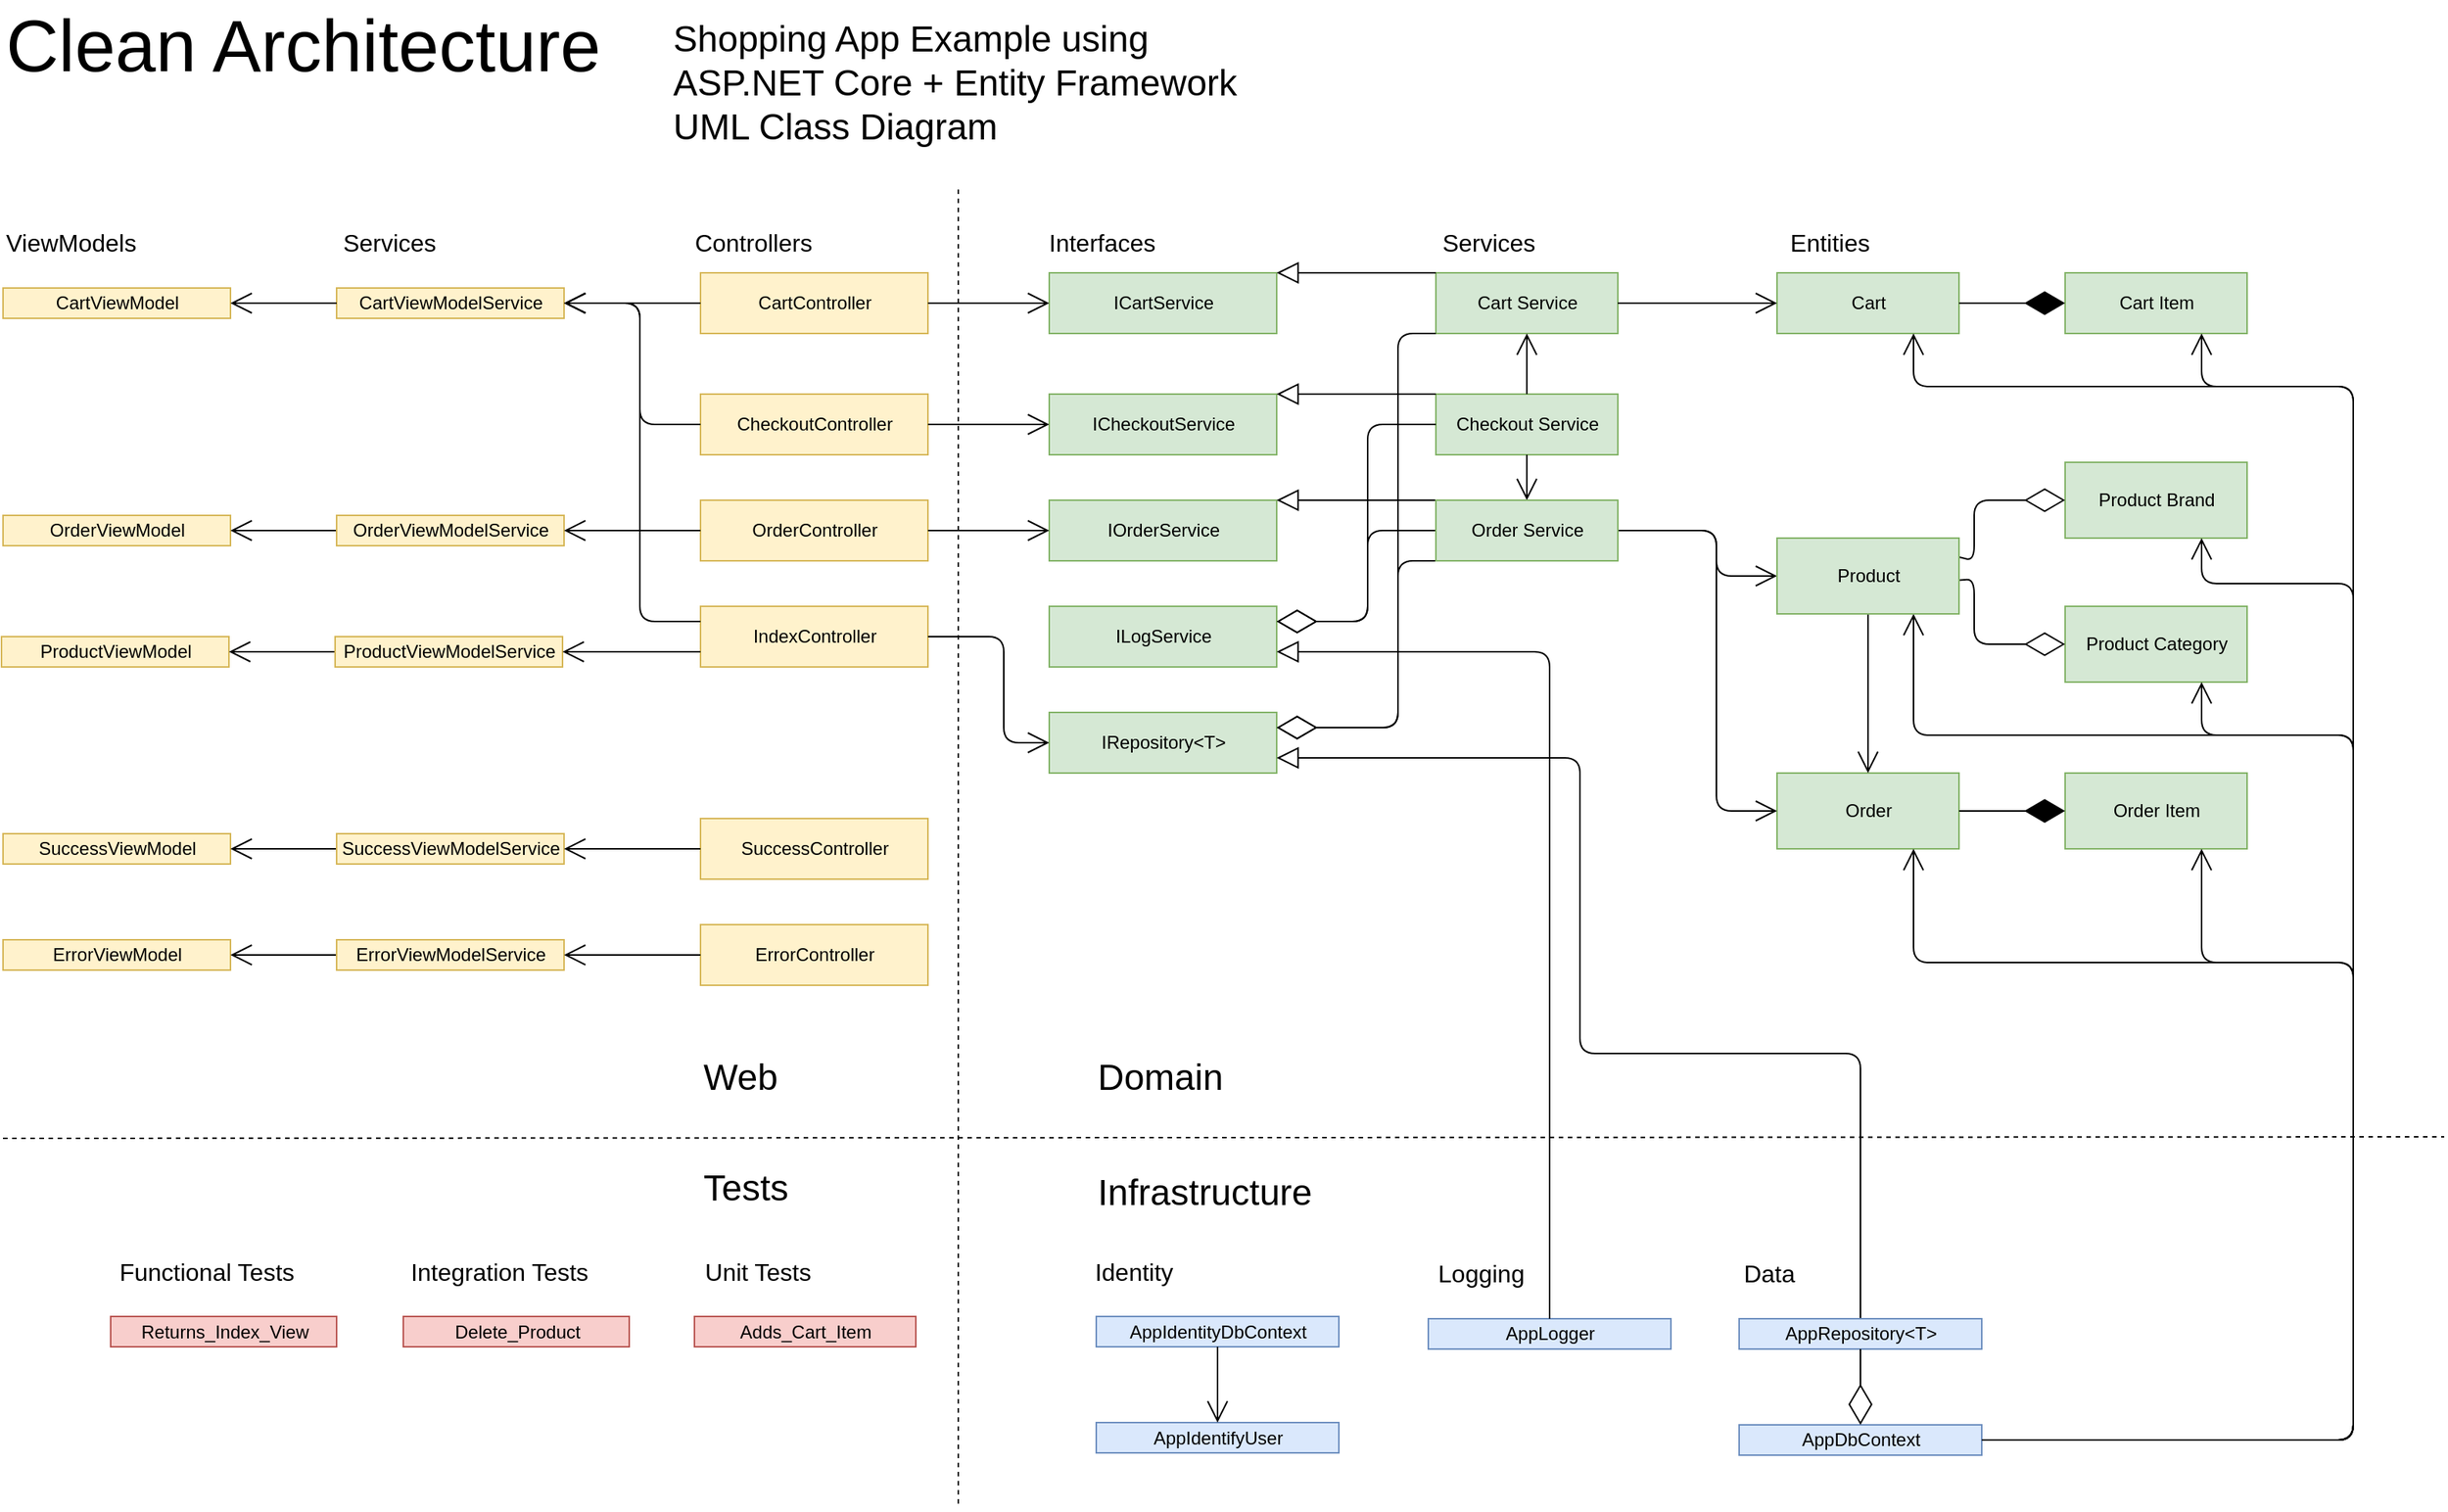 <mxfile version="15.1.3" type="device"><diagram id="V9oBSz8Pz1SWtYMVpggq" name="Page-1"><mxGraphModel dx="2210" dy="543" grid="0" gridSize="10" guides="1" tooltips="1" connect="1" arrows="1" fold="1" page="0" pageScale="1" pageWidth="850" pageHeight="1100" math="0" shadow="0"><root><mxCell id="0"/><mxCell id="1" parent="0"/><mxCell id="eiqBi_pV7lHJEvHBd8np-5" value="Cart" style="html=1;fillColor=#d5e8d4;strokeColor=#82b366;" parent="1" vertex="1"><mxGeometry x="1210" y="1365" width="120" height="40" as="geometry"/></mxCell><mxCell id="eiqBi_pV7lHJEvHBd8np-6" value="Cart Item" style="html=1;fillColor=#d5e8d4;strokeColor=#82b366;" parent="1" vertex="1"><mxGeometry x="1400" y="1365" width="120" height="40" as="geometry"/></mxCell><mxCell id="eiqBi_pV7lHJEvHBd8np-7" value="Order" style="html=1;fillColor=#d5e8d4;strokeColor=#82b366;" parent="1" vertex="1"><mxGeometry x="1210" y="1695" width="120" height="50" as="geometry"/></mxCell><mxCell id="eiqBi_pV7lHJEvHBd8np-8" value="Order Item" style="html=1;fillColor=#d5e8d4;strokeColor=#82b366;" parent="1" vertex="1"><mxGeometry x="1400" y="1695" width="120" height="50" as="geometry"/></mxCell><mxCell id="eiqBi_pV7lHJEvHBd8np-10" value="Product Brand" style="html=1;fillColor=#d5e8d4;strokeColor=#82b366;" parent="1" vertex="1"><mxGeometry x="1400" y="1490" width="120" height="50" as="geometry"/></mxCell><mxCell id="eiqBi_pV7lHJEvHBd8np-11" value="Product Category" style="html=1;fillColor=#d5e8d4;strokeColor=#82b366;" parent="1" vertex="1"><mxGeometry x="1400" y="1585" width="120" height="50" as="geometry"/></mxCell><mxCell id="eiqBi_pV7lHJEvHBd8np-12" value="" style="endArrow=diamondThin;endFill=1;endSize=24;html=1;exitX=1;exitY=0.5;exitDx=0;exitDy=0;entryX=0;entryY=0.5;entryDx=0;entryDy=0;" parent="1" source="eiqBi_pV7lHJEvHBd8np-5" target="eiqBi_pV7lHJEvHBd8np-6" edge="1"><mxGeometry width="160" relative="1" as="geometry"><mxPoint x="1130" y="1860" as="sourcePoint"/><mxPoint x="970" y="1860" as="targetPoint"/></mxGeometry></mxCell><mxCell id="eiqBi_pV7lHJEvHBd8np-14" value="" style="endArrow=diamondThin;endFill=1;endSize=24;html=1;exitX=1;exitY=0.5;exitDx=0;exitDy=0;entryX=0;entryY=0.5;entryDx=0;entryDy=0;" parent="1" source="eiqBi_pV7lHJEvHBd8np-7" target="eiqBi_pV7lHJEvHBd8np-8" edge="1"><mxGeometry width="160" relative="1" as="geometry"><mxPoint x="1229.58" y="1880" as="sourcePoint"/><mxPoint x="1229.58" y="1950" as="targetPoint"/></mxGeometry></mxCell><mxCell id="eiqBi_pV7lHJEvHBd8np-15" value="" style="endArrow=diamondThin;endFill=0;endSize=24;html=1;exitX=1;exitY=0.25;exitDx=0;exitDy=0;entryX=0;entryY=0.5;entryDx=0;entryDy=0;" parent="1" source="eiqBi_pV7lHJEvHBd8np-9" target="eiqBi_pV7lHJEvHBd8np-10" edge="1"><mxGeometry width="160" relative="1" as="geometry"><mxPoint x="900" y="1965" as="sourcePoint"/><mxPoint x="1060" y="1965" as="targetPoint"/><Array as="points"><mxPoint x="1340" y="1555"/><mxPoint x="1340" y="1515"/></Array></mxGeometry></mxCell><mxCell id="eiqBi_pV7lHJEvHBd8np-16" value="" style="endArrow=diamondThin;endFill=0;endSize=24;html=1;exitDx=0;exitDy=0;entryDx=0;entryDy=0;entryX=0;entryY=0.5;exitX=1.002;exitY=0.554;exitPerimeter=0;" parent="1" source="eiqBi_pV7lHJEvHBd8np-9" target="eiqBi_pV7lHJEvHBd8np-11" edge="1"><mxGeometry width="160" relative="1" as="geometry"><mxPoint x="1030" y="1835" as="sourcePoint"/><mxPoint x="950" y="1905" as="targetPoint"/><Array as="points"><mxPoint x="1340" y="1567"/><mxPoint x="1340" y="1610"/></Array></mxGeometry></mxCell><mxCell id="eiqBi_pV7lHJEvHBd8np-17" value="Cart Service" style="html=1;fillColor=#d5e8d4;strokeColor=#82b366;" parent="1" vertex="1"><mxGeometry x="985" y="1365" width="120" height="40" as="geometry"/></mxCell><mxCell id="eiqBi_pV7lHJEvHBd8np-19" value="Checkout Service" style="html=1;fillColor=#d5e8d4;strokeColor=#82b366;" parent="1" vertex="1"><mxGeometry x="985" y="1445" width="120" height="40" as="geometry"/></mxCell><mxCell id="eiqBi_pV7lHJEvHBd8np-20" value="IRepository&amp;lt;T&amp;gt;" style="html=1;fillColor=#d5e8d4;strokeColor=#82b366;" parent="1" vertex="1"><mxGeometry x="730" y="1655" width="150" height="40" as="geometry"/></mxCell><mxCell id="eiqBi_pV7lHJEvHBd8np-21" value="ICartService" style="html=1;fillColor=#d5e8d4;strokeColor=#82b366;" parent="1" vertex="1"><mxGeometry x="730" y="1365" width="150" height="40" as="geometry"/></mxCell><mxCell id="eiqBi_pV7lHJEvHBd8np-22" value="IOrderService" style="html=1;fillColor=#d5e8d4;strokeColor=#82b366;" parent="1" vertex="1"><mxGeometry x="730" y="1515" width="150" height="40" as="geometry"/></mxCell><mxCell id="eiqBi_pV7lHJEvHBd8np-23" value="ICheckoutService" style="html=1;fillColor=#d5e8d4;strokeColor=#82b366;" parent="1" vertex="1"><mxGeometry x="730" y="1445" width="150" height="40" as="geometry"/></mxCell><mxCell id="eiqBi_pV7lHJEvHBd8np-26" value="" style="endArrow=open;endFill=1;endSize=12;html=1;curved=1;entryX=0.5;entryY=1;entryDx=0;entryDy=0;" parent="1" target="eiqBi_pV7lHJEvHBd8np-17" edge="1"><mxGeometry width="160" relative="1" as="geometry"><mxPoint x="1045" y="1445" as="sourcePoint"/><mxPoint x="1155" y="1605" as="targetPoint"/></mxGeometry></mxCell><mxCell id="eiqBi_pV7lHJEvHBd8np-28" value="" style="endArrow=open;endFill=1;endSize=12;html=1;exitX=0.5;exitY=1;exitDx=0;exitDy=0;entryX=0.5;entryY=0;entryDx=0;entryDy=0;curved=1;" parent="1" source="eiqBi_pV7lHJEvHBd8np-19" target="eiqBi_pV7lHJEvHBd8np-18" edge="1"><mxGeometry width="160" relative="1" as="geometry"><mxPoint x="1435" y="1585" as="sourcePoint"/><mxPoint x="1165" y="1585" as="targetPoint"/></mxGeometry></mxCell><mxCell id="eiqBi_pV7lHJEvHBd8np-30" value="" style="endArrow=block;endFill=0;endSize=12;html=1;exitX=0;exitY=0;exitDx=0;exitDy=0;entryX=1;entryY=0;entryDx=0;entryDy=0;" parent="1" source="eiqBi_pV7lHJEvHBd8np-17" target="eiqBi_pV7lHJEvHBd8np-21" edge="1"><mxGeometry width="160" relative="1" as="geometry"><mxPoint x="1100" y="1560" as="sourcePoint"/><mxPoint x="1260" y="1560" as="targetPoint"/></mxGeometry></mxCell><mxCell id="eiqBi_pV7lHJEvHBd8np-31" value="" style="endArrow=block;endFill=0;endSize=12;html=1;exitX=0;exitY=0;exitDx=0;exitDy=0;entryX=1;entryY=0;entryDx=0;entryDy=0;" parent="1" source="eiqBi_pV7lHJEvHBd8np-18" target="eiqBi_pV7lHJEvHBd8np-22" edge="1"><mxGeometry width="160" relative="1" as="geometry"><mxPoint x="1399.29" y="1550" as="sourcePoint"/><mxPoint x="1399.29" y="1430" as="targetPoint"/></mxGeometry></mxCell><mxCell id="eiqBi_pV7lHJEvHBd8np-32" value="" style="endArrow=block;endFill=0;endSize=12;html=1;entryX=1;entryY=0;entryDx=0;entryDy=0;exitX=0;exitY=0;exitDx=0;exitDy=0;" parent="1" source="eiqBi_pV7lHJEvHBd8np-19" target="eiqBi_pV7lHJEvHBd8np-23" edge="1"><mxGeometry width="160" relative="1" as="geometry"><mxPoint x="1479.5" y="1550" as="sourcePoint"/><mxPoint x="1500" y="1450" as="targetPoint"/></mxGeometry></mxCell><mxCell id="eiqBi_pV7lHJEvHBd8np-38" value="" style="endArrow=diamondThin;endFill=0;endSize=24;html=1;exitX=0;exitY=1;exitDx=0;exitDy=0;entryX=1;entryY=0.25;entryDx=0;entryDy=0;" parent="1" source="eiqBi_pV7lHJEvHBd8np-17" target="eiqBi_pV7lHJEvHBd8np-20" edge="1"><mxGeometry width="160" relative="1" as="geometry"><mxPoint x="290" y="1450" as="sourcePoint"/><mxPoint x="280" y="1520" as="targetPoint"/><Array as="points"><mxPoint x="960" y="1405"/><mxPoint x="960" y="1665"/></Array></mxGeometry></mxCell><mxCell id="eiqBi_pV7lHJEvHBd8np-39" value="" style="endArrow=diamondThin;endFill=0;endSize=24;html=1;exitX=0;exitY=1;exitDx=0;exitDy=0;entryX=1;entryY=0.25;entryDx=0;entryDy=0;" parent="1" source="eiqBi_pV7lHJEvHBd8np-18" target="eiqBi_pV7lHJEvHBd8np-20" edge="1"><mxGeometry width="160" relative="1" as="geometry"><mxPoint x="250" y="1560" as="sourcePoint"/><mxPoint x="800" y="1415" as="targetPoint"/><Array as="points"><mxPoint x="960" y="1555"/><mxPoint x="960" y="1665"/></Array></mxGeometry></mxCell><mxCell id="eiqBi_pV7lHJEvHBd8np-40" value="" style="endArrow=open;endFill=1;endSize=12;html=1;exitX=1;exitY=0.5;exitDx=0;exitDy=0;entryX=0;entryY=0.5;entryDx=0;entryDy=0;" parent="1" source="eiqBi_pV7lHJEvHBd8np-17" target="eiqBi_pV7lHJEvHBd8np-5" edge="1"><mxGeometry width="160" relative="1" as="geometry"><mxPoint x="1375" y="1650" as="sourcePoint"/><mxPoint x="1075" y="1700" as="targetPoint"/></mxGeometry></mxCell><mxCell id="eiqBi_pV7lHJEvHBd8np-41" value="" style="endArrow=open;endFill=1;endSize=12;html=1;exitX=1;exitY=0.5;exitDx=0;exitDy=0;entryX=0;entryY=0.5;entryDx=0;entryDy=0;" parent="1" source="eiqBi_pV7lHJEvHBd8np-18" target="eiqBi_pV7lHJEvHBd8np-7" edge="1"><mxGeometry width="160" relative="1" as="geometry"><mxPoint x="1065" y="1580" as="sourcePoint"/><mxPoint x="1065" y="1710" as="targetPoint"/><Array as="points"><mxPoint x="1170" y="1535"/><mxPoint x="1170" y="1720"/></Array></mxGeometry></mxCell><mxCell id="eiqBi_pV7lHJEvHBd8np-42" value="" style="endArrow=open;endFill=1;endSize=12;html=1;entryX=0;entryY=0.5;entryDx=0;entryDy=0;exitX=1;exitY=0.5;exitDx=0;exitDy=0;" parent="1" source="eiqBi_pV7lHJEvHBd8np-18" target="eiqBi_pV7lHJEvHBd8np-9" edge="1"><mxGeometry width="160" relative="1" as="geometry"><mxPoint x="1473" y="1675" as="sourcePoint"/><mxPoint x="1505" y="1710" as="targetPoint"/><Array as="points"><mxPoint x="1170" y="1535"/><mxPoint x="1170" y="1565"/></Array></mxGeometry></mxCell><mxCell id="eiqBi_pV7lHJEvHBd8np-43" value="" style="endArrow=open;endFill=1;endSize=12;html=1;exitX=1;exitY=0.5;exitDx=0;exitDy=0;entryX=0.75;entryY=1;entryDx=0;entryDy=0;" parent="1" source="p9F3Q-QcMgfargUnhwGG-3" target="eiqBi_pV7lHJEvHBd8np-5" edge="1"><mxGeometry width="160" relative="1" as="geometry"><mxPoint x="920" y="1610" as="sourcePoint"/><mxPoint x="1300" y="1410" as="targetPoint"/><Array as="points"><mxPoint x="1590" y="2135"/><mxPoint x="1590" y="1440"/><mxPoint x="1300" y="1440"/></Array></mxGeometry></mxCell><mxCell id="eiqBi_pV7lHJEvHBd8np-47" value="" style="endArrow=open;endFill=1;endSize=12;html=1;exitX=0.5;exitY=1;exitDx=0;exitDy=0;entryX=0.5;entryY=0;entryDx=0;entryDy=0;startArrow=none;" parent="1" source="eiqBi_pV7lHJEvHBd8np-9" target="eiqBi_pV7lHJEvHBd8np-7" edge="1"><mxGeometry width="160" relative="1" as="geometry"><mxPoint x="1250" y="1305" as="sourcePoint"/><mxPoint x="850" y="1640" as="targetPoint"/></mxGeometry></mxCell><mxCell id="eiqBi_pV7lHJEvHBd8np-48" value="" style="endArrow=open;endFill=1;endSize=12;html=1;exitX=1;exitY=0.5;exitDx=0;exitDy=0;entryX=0.75;entryY=1;entryDx=0;entryDy=0;" parent="1" source="p9F3Q-QcMgfargUnhwGG-3" target="eiqBi_pV7lHJEvHBd8np-8" edge="1"><mxGeometry width="160" relative="1" as="geometry"><mxPoint x="1270" y="1385" as="sourcePoint"/><mxPoint x="1100" y="1720" as="targetPoint"/><Array as="points"><mxPoint x="1590" y="2135"/><mxPoint x="1590" y="1820"/><mxPoint x="1490" y="1820"/></Array></mxGeometry></mxCell><mxCell id="eiqBi_pV7lHJEvHBd8np-49" value="" style="endArrow=open;endFill=1;endSize=12;html=1;exitX=1;exitY=0.5;exitDx=0;exitDy=0;entryX=0.75;entryY=1;entryDx=0;entryDy=0;" parent="1" source="p9F3Q-QcMgfargUnhwGG-3" target="eiqBi_pV7lHJEvHBd8np-11" edge="1"><mxGeometry width="160" relative="1" as="geometry"><mxPoint x="1270" y="1385" as="sourcePoint"/><mxPoint x="1100" y="1810" as="targetPoint"/><Array as="points"><mxPoint x="1590" y="2135"/><mxPoint x="1590" y="1670"/><mxPoint x="1490" y="1670"/></Array></mxGeometry></mxCell><mxCell id="eiqBi_pV7lHJEvHBd8np-50" value="" style="endArrow=open;endFill=1;endSize=12;html=1;exitX=1;exitY=0.5;exitDx=0;exitDy=0;entryX=0.75;entryY=1;entryDx=0;entryDy=0;" parent="1" source="p9F3Q-QcMgfargUnhwGG-3" target="eiqBi_pV7lHJEvHBd8np-10" edge="1"><mxGeometry width="160" relative="1" as="geometry"><mxPoint x="1120" y="1375" as="sourcePoint"/><mxPoint x="790" y="1800" as="targetPoint"/><Array as="points"><mxPoint x="1590" y="2135"/><mxPoint x="1590" y="1570"/><mxPoint x="1490" y="1570"/></Array></mxGeometry></mxCell><mxCell id="eiqBi_pV7lHJEvHBd8np-51" value="" style="endArrow=open;endFill=1;endSize=12;html=1;exitX=1;exitY=0.5;exitDx=0;exitDy=0;entryX=0.75;entryY=1;entryDx=0;entryDy=0;" parent="1" source="p9F3Q-QcMgfargUnhwGG-3" target="eiqBi_pV7lHJEvHBd8np-6" edge="1"><mxGeometry width="160" relative="1" as="geometry"><mxPoint x="1270" y="1385" as="sourcePoint"/><mxPoint x="800" y="1810" as="targetPoint"/><Array as="points"><mxPoint x="1590" y="2135"/><mxPoint x="1590" y="1440"/><mxPoint x="1490" y="1440"/></Array></mxGeometry></mxCell><mxCell id="eiqBi_pV7lHJEvHBd8np-52" value="" style="endArrow=none;dashed=1;html=1;" parent="1" edge="1"><mxGeometry width="50" height="50" relative="1" as="geometry"><mxPoint x="40" y="1936" as="sourcePoint"/><mxPoint x="1650" y="1935" as="targetPoint"/></mxGeometry></mxCell><mxCell id="eiqBi_pV7lHJEvHBd8np-53" value="Domain" style="text;html=1;strokeColor=none;fillColor=none;align=left;verticalAlign=middle;whiteSpace=wrap;rounded=0;fontSize=24;rotation=0;" parent="1" vertex="1"><mxGeometry x="760" y="1881" width="180" height="30" as="geometry"/></mxCell><mxCell id="eiqBi_pV7lHJEvHBd8np-54" value="Interfaces" style="text;html=1;strokeColor=none;fillColor=none;align=center;verticalAlign=middle;whiteSpace=wrap;rounded=0;fontSize=16;rotation=0;" parent="1" vertex="1"><mxGeometry x="730" y="1335" width="70" height="20" as="geometry"/></mxCell><mxCell id="eiqBi_pV7lHJEvHBd8np-55" value="Services" style="text;html=1;strokeColor=none;fillColor=none;align=center;verticalAlign=middle;whiteSpace=wrap;rounded=0;fontSize=16;rotation=0;" parent="1" vertex="1"><mxGeometry x="985" y="1335" width="70" height="20" as="geometry"/></mxCell><mxCell id="eiqBi_pV7lHJEvHBd8np-56" value="Entities" style="text;html=1;strokeColor=none;fillColor=none;align=center;verticalAlign=middle;whiteSpace=wrap;rounded=0;fontSize=16;rotation=0;" parent="1" vertex="1"><mxGeometry x="1210" y="1335" width="70" height="20" as="geometry"/></mxCell><mxCell id="p9F3Q-QcMgfargUnhwGG-2" value="Infrastructure" style="text;html=1;strokeColor=none;fillColor=none;align=left;verticalAlign=middle;whiteSpace=wrap;rounded=0;fontSize=24;rotation=0;" parent="1" vertex="1"><mxGeometry x="760" y="1957" width="240" height="30" as="geometry"/></mxCell><mxCell id="p9F3Q-QcMgfargUnhwGG-3" value="AppDbContext" style="html=1;fillColor=#dae8fc;strokeColor=#6c8ebf;" parent="1" vertex="1"><mxGeometry x="1185" y="2125" width="160" height="20" as="geometry"/></mxCell><mxCell id="p9F3Q-QcMgfargUnhwGG-4" value="" style="endArrow=block;endFill=0;endSize=12;html=1;entryX=1;entryY=0.75;entryDx=0;entryDy=0;exitX=0.5;exitY=0;exitDx=0;exitDy=0;" parent="1" source="p9F3Q-QcMgfargUnhwGG-5" target="eiqBi_pV7lHJEvHBd8np-20" edge="1"><mxGeometry width="160" relative="1" as="geometry"><mxPoint x="1370" y="1200" as="sourcePoint"/><mxPoint x="1230" y="1170" as="targetPoint"/><Array as="points"><mxPoint x="1265" y="1880"/><mxPoint x="1080" y="1880"/><mxPoint x="1080" y="1685"/></Array></mxGeometry></mxCell><mxCell id="p9F3Q-QcMgfargUnhwGG-5" value="AppRepository&amp;lt;T&amp;gt;" style="html=1;fillColor=#dae8fc;strokeColor=#6c8ebf;" parent="1" vertex="1"><mxGeometry x="1185" y="2055" width="160" height="20" as="geometry"/></mxCell><mxCell id="p9F3Q-QcMgfargUnhwGG-6" value="" style="endArrow=diamondThin;endFill=0;endSize=24;html=1;entryX=0.5;entryY=0;entryDx=0;entryDy=0;exitX=0.5;exitY=1;exitDx=0;exitDy=0;" parent="1" source="p9F3Q-QcMgfargUnhwGG-5" target="p9F3Q-QcMgfargUnhwGG-3" edge="1"><mxGeometry width="160" relative="1" as="geometry"><mxPoint x="1290" y="2090" as="sourcePoint"/><mxPoint x="1265" y="2100" as="targetPoint"/></mxGeometry></mxCell><mxCell id="p9F3Q-QcMgfargUnhwGG-7" value="AppIdentityDbContext" style="html=1;fillColor=#dae8fc;strokeColor=#6c8ebf;" parent="1" vertex="1"><mxGeometry x="761" y="2053.5" width="160" height="20" as="geometry"/></mxCell><mxCell id="p9F3Q-QcMgfargUnhwGG-8" value="AppIdentifyUser" style="html=1;fillColor=#dae8fc;strokeColor=#6c8ebf;" parent="1" vertex="1"><mxGeometry x="761" y="2123.5" width="160" height="20" as="geometry"/></mxCell><mxCell id="p9F3Q-QcMgfargUnhwGG-9" value="" style="endArrow=open;endFill=1;endSize=12;html=1;exitX=0.5;exitY=1;exitDx=0;exitDy=0;entryX=0.5;entryY=0;entryDx=0;entryDy=0;" parent="1" source="p9F3Q-QcMgfargUnhwGG-7" target="p9F3Q-QcMgfargUnhwGG-8" edge="1"><mxGeometry width="160" relative="1" as="geometry"><mxPoint x="821" y="2083.5" as="sourcePoint"/><mxPoint x="981" y="2083.5" as="targetPoint"/></mxGeometry></mxCell><mxCell id="p9F3Q-QcMgfargUnhwGG-11" value="ILogService" style="html=1;fillColor=#d5e8d4;strokeColor=#82b366;" parent="1" vertex="1"><mxGeometry x="730" y="1585" width="150" height="40" as="geometry"/></mxCell><mxCell id="p9F3Q-QcMgfargUnhwGG-12" value="" style="endArrow=diamondThin;endFill=0;endSize=24;html=1;exitX=0;exitY=0.5;exitDx=0;exitDy=0;startArrow=none;" parent="1" source="eiqBi_pV7lHJEvHBd8np-18" edge="1"><mxGeometry width="160" relative="1" as="geometry"><mxPoint x="340" y="1575" as="sourcePoint"/><mxPoint x="880" y="1595" as="targetPoint"/><Array as="points"><mxPoint x="940" y="1535"/><mxPoint x="940" y="1595"/></Array></mxGeometry></mxCell><mxCell id="p9F3Q-QcMgfargUnhwGG-13" value="" style="endArrow=diamondThin;endFill=0;endSize=24;html=1;entryX=1;entryY=0.25;entryDx=0;entryDy=0;exitX=0;exitY=0.5;exitDx=0;exitDy=0;" parent="1" source="eiqBi_pV7lHJEvHBd8np-19" target="p9F3Q-QcMgfargUnhwGG-11" edge="1"><mxGeometry width="160" relative="1" as="geometry"><mxPoint x="1040" y="1465" as="sourcePoint"/><mxPoint x="90" y="1505" as="targetPoint"/><Array as="points"><mxPoint x="940" y="1465"/><mxPoint x="940" y="1595"/></Array></mxGeometry></mxCell><mxCell id="p9F3Q-QcMgfargUnhwGG-15" value="AppLogger" style="html=1;fillColor=#dae8fc;strokeColor=#6c8ebf;" parent="1" vertex="1"><mxGeometry x="980" y="2055" width="160" height="20" as="geometry"/></mxCell><mxCell id="p9F3Q-QcMgfargUnhwGG-16" value="" style="endArrow=block;endFill=0;endSize=12;html=1;entryX=1;entryY=0.75;entryDx=0;entryDy=0;exitX=0.5;exitY=0;exitDx=0;exitDy=0;" parent="1" source="p9F3Q-QcMgfargUnhwGG-15" target="p9F3Q-QcMgfargUnhwGG-11" edge="1"><mxGeometry width="160" relative="1" as="geometry"><mxPoint x="1060" y="2060" as="sourcePoint"/><mxPoint x="805" y="1550" as="targetPoint"/><Array as="points"><mxPoint x="1060" y="1615"/></Array></mxGeometry></mxCell><mxCell id="p9F3Q-QcMgfargUnhwGG-17" value="Identity" style="text;html=1;strokeColor=none;fillColor=none;align=center;verticalAlign=middle;whiteSpace=wrap;rounded=0;fontSize=16;rotation=0;" parent="1" vertex="1"><mxGeometry x="751" y="2013.5" width="70" height="20" as="geometry"/></mxCell><mxCell id="p9F3Q-QcMgfargUnhwGG-18" value="Data" style="text;html=1;strokeColor=none;fillColor=none;align=center;verticalAlign=middle;whiteSpace=wrap;rounded=0;fontSize=16;rotation=0;" parent="1" vertex="1"><mxGeometry x="1170" y="2015" width="70" height="20" as="geometry"/></mxCell><mxCell id="p9F3Q-QcMgfargUnhwGG-19" value="Logging" style="text;html=1;strokeColor=none;fillColor=none;align=center;verticalAlign=middle;whiteSpace=wrap;rounded=0;fontSize=16;rotation=0;" parent="1" vertex="1"><mxGeometry x="980" y="2015" width="70" height="20" as="geometry"/></mxCell><mxCell id="p9F3Q-QcMgfargUnhwGG-20" value="" style="endArrow=open;endFill=1;endSize=12;html=1;exitX=1;exitY=0.5;exitDx=0;exitDy=0;entryX=0.75;entryY=1;entryDx=0;entryDy=0;" parent="1" source="p9F3Q-QcMgfargUnhwGG-3" target="eiqBi_pV7lHJEvHBd8np-9" edge="1"><mxGeometry width="160" relative="1" as="geometry"><mxPoint x="750" y="1285" as="sourcePoint"/><mxPoint x="1310" y="1650" as="targetPoint"/><Array as="points"><mxPoint x="1590" y="2135"/><mxPoint x="1590" y="1670"/><mxPoint x="1300" y="1670"/></Array></mxGeometry></mxCell><mxCell id="eiqBi_pV7lHJEvHBd8np-9" value="Product" style="html=1;fillColor=#d5e8d4;strokeColor=#82b366;" parent="1" vertex="1"><mxGeometry x="1210" y="1540" width="120" height="50" as="geometry"/></mxCell><mxCell id="eiqBi_pV7lHJEvHBd8np-18" value="Order Service" style="html=1;fillColor=#d5e8d4;strokeColor=#82b366;" parent="1" vertex="1"><mxGeometry x="985" y="1515" width="120" height="40" as="geometry"/></mxCell><mxCell id="p9F3Q-QcMgfargUnhwGG-29" value="" style="endArrow=open;endFill=1;endSize=12;html=1;exitX=1;exitY=0.5;exitDx=0;exitDy=0;entryX=0.75;entryY=1;entryDx=0;entryDy=0;" parent="1" source="p9F3Q-QcMgfargUnhwGG-3" target="eiqBi_pV7lHJEvHBd8np-7" edge="1"><mxGeometry width="160" relative="1" as="geometry"><mxPoint x="1355" y="1225" as="sourcePoint"/><mxPoint x="1460" y="1785" as="targetPoint"/><Array as="points"><mxPoint x="1590" y="2135"/><mxPoint x="1590" y="1820"/><mxPoint x="1300" y="1820"/></Array></mxGeometry></mxCell><mxCell id="p9F3Q-QcMgfargUnhwGG-30" value="" style="endArrow=none;dashed=1;html=1;" parent="1" edge="1"><mxGeometry width="50" height="50" relative="1" as="geometry"><mxPoint x="670" y="1310" as="sourcePoint"/><mxPoint x="670" y="2180" as="targetPoint"/></mxGeometry></mxCell><mxCell id="p9F3Q-QcMgfargUnhwGG-31" value="&lt;font style=&quot;font-size: 48px&quot;&gt;Clean Architecture&lt;/font&gt;&lt;font style=&quot;font-size: 24px&quot;&gt;&lt;br&gt;&lt;/font&gt;" style="text;html=1;strokeColor=none;fillColor=none;align=left;verticalAlign=middle;whiteSpace=wrap;rounded=0;fontSize=36;rotation=0;" parent="1" vertex="1"><mxGeometry x="40" y="1185" width="410" height="60" as="geometry"/></mxCell><mxCell id="p9F3Q-QcMgfargUnhwGG-32" value="Web" style="text;html=1;strokeColor=none;fillColor=none;align=left;verticalAlign=middle;whiteSpace=wrap;rounded=0;fontSize=24;rotation=0;" parent="1" vertex="1"><mxGeometry x="500" y="1881" width="150" height="30" as="geometry"/></mxCell><mxCell id="p9F3Q-QcMgfargUnhwGG-33" value="Controllers" style="text;html=1;strokeColor=none;fillColor=none;align=center;verticalAlign=middle;whiteSpace=wrap;rounded=0;fontSize=16;rotation=0;" parent="1" vertex="1"><mxGeometry x="500" y="1335" width="70" height="20" as="geometry"/></mxCell><mxCell id="p9F3Q-QcMgfargUnhwGG-37" value="Services" style="text;html=1;strokeColor=none;fillColor=none;align=center;verticalAlign=middle;whiteSpace=wrap;rounded=0;fontSize=16;rotation=0;" parent="1" vertex="1"><mxGeometry x="260" y="1335" width="70" height="20" as="geometry"/></mxCell><mxCell id="p9F3Q-QcMgfargUnhwGG-40" value="ViewModels" style="text;html=1;strokeColor=none;fillColor=none;align=center;verticalAlign=middle;whiteSpace=wrap;rounded=0;fontSize=16;rotation=0;" parent="1" vertex="1"><mxGeometry x="50" y="1335" width="70" height="20" as="geometry"/></mxCell><mxCell id="p9F3Q-QcMgfargUnhwGG-41" value="IndexController" style="html=1;fillColor=#fff2cc;strokeColor=#d6b656;" parent="1" vertex="1"><mxGeometry x="500" y="1585" width="150" height="40" as="geometry"/></mxCell><mxCell id="p9F3Q-QcMgfargUnhwGG-43" value="OrderController" style="html=1;fillColor=#fff2cc;strokeColor=#d6b656;" parent="1" vertex="1"><mxGeometry x="500" y="1515" width="150" height="40" as="geometry"/></mxCell><mxCell id="p9F3Q-QcMgfargUnhwGG-44" value="CartController" style="html=1;fillColor=#fff2cc;strokeColor=#d6b656;" parent="1" vertex="1"><mxGeometry x="500" y="1365" width="150" height="40" as="geometry"/></mxCell><mxCell id="p9F3Q-QcMgfargUnhwGG-46" value="CheckoutController" style="html=1;fillColor=#fff2cc;strokeColor=#d6b656;" parent="1" vertex="1"><mxGeometry x="500" y="1445" width="150" height="40" as="geometry"/></mxCell><mxCell id="p9F3Q-QcMgfargUnhwGG-47" value="SuccessController" style="html=1;fillColor=#fff2cc;strokeColor=#d6b656;" parent="1" vertex="1"><mxGeometry x="500" y="1725" width="150" height="40" as="geometry"/></mxCell><mxCell id="p9F3Q-QcMgfargUnhwGG-48" value="ErrorController" style="html=1;fillColor=#fff2cc;strokeColor=#d6b656;" parent="1" vertex="1"><mxGeometry x="500" y="1795" width="150" height="40" as="geometry"/></mxCell><mxCell id="p9F3Q-QcMgfargUnhwGG-49" value="CartViewModel" style="html=1;fillColor=#fff2cc;strokeColor=#d6b656;" parent="1" vertex="1"><mxGeometry x="40" y="1375" width="150" height="20" as="geometry"/></mxCell><mxCell id="p9F3Q-QcMgfargUnhwGG-51" value="OrderViewModel" style="html=1;fillColor=#fff2cc;strokeColor=#d6b656;" parent="1" vertex="1"><mxGeometry x="40" y="1525" width="150" height="20" as="geometry"/></mxCell><mxCell id="p9F3Q-QcMgfargUnhwGG-53" value="ProductViewModel" style="html=1;fillColor=#fff2cc;strokeColor=#d6b656;" parent="1" vertex="1"><mxGeometry x="39" y="1605" width="150" height="20" as="geometry"/></mxCell><mxCell id="p9F3Q-QcMgfargUnhwGG-54" value="CartViewModelService" style="html=1;fillColor=#fff2cc;strokeColor=#d6b656;" parent="1" vertex="1"><mxGeometry x="260" y="1375" width="150" height="20" as="geometry"/></mxCell><mxCell id="p9F3Q-QcMgfargUnhwGG-56" value="" style="endArrow=open;endFill=1;endSize=12;html=1;fontSize=24;exitX=0;exitY=0.25;exitDx=0;exitDy=0;entryX=1;entryY=0.5;entryDx=0;entryDy=0;" parent="1" source="p9F3Q-QcMgfargUnhwGG-41" target="p9F3Q-QcMgfargUnhwGG-54" edge="1"><mxGeometry width="160" relative="1" as="geometry"><mxPoint x="270" y="1575" as="sourcePoint"/><mxPoint x="430" y="1575" as="targetPoint"/><Array as="points"><mxPoint x="460" y="1595"/><mxPoint x="460" y="1385"/></Array></mxGeometry></mxCell><mxCell id="p9F3Q-QcMgfargUnhwGG-60" value="" style="endArrow=open;endFill=1;endSize=12;html=1;fontSize=24;exitX=0;exitY=0.5;exitDx=0;exitDy=0;entryX=1;entryY=0.5;entryDx=0;entryDy=0;" parent="1" source="p9F3Q-QcMgfargUnhwGG-54" target="p9F3Q-QcMgfargUnhwGG-49" edge="1"><mxGeometry width="160" relative="1" as="geometry"><mxPoint x="510.0" y="1200" as="sourcePoint"/><mxPoint x="440.0" y="1200" as="targetPoint"/></mxGeometry></mxCell><mxCell id="p9F3Q-QcMgfargUnhwGG-61" value="" style="endArrow=open;endFill=1;endSize=12;html=1;fontSize=24;entryX=1;entryY=0.5;entryDx=0;entryDy=0;exitX=0;exitY=0.5;exitDx=0;exitDy=0;" parent="1" source="p9F3Q-QcMgfargUnhwGG-75" target="p9F3Q-QcMgfargUnhwGG-51" edge="1"><mxGeometry width="160" relative="1" as="geometry"><mxPoint x="250" y="1535" as="sourcePoint"/><mxPoint x="360.0" y="1524.58" as="targetPoint"/></mxGeometry></mxCell><mxCell id="p9F3Q-QcMgfargUnhwGG-63" value="" style="endArrow=open;endFill=1;endSize=12;html=1;fontSize=24;exitX=1;exitY=0.5;exitDx=0;exitDy=0;entryX=0;entryY=0.5;entryDx=0;entryDy=0;" parent="1" source="p9F3Q-QcMgfargUnhwGG-41" target="eiqBi_pV7lHJEvHBd8np-20" edge="1"><mxGeometry width="160" relative="1" as="geometry"><mxPoint x="510.0" y="1385" as="sourcePoint"/><mxPoint x="710" y="1445" as="targetPoint"/><Array as="points"><mxPoint x="700" y="1605"/><mxPoint x="700" y="1675"/></Array></mxGeometry></mxCell><mxCell id="p9F3Q-QcMgfargUnhwGG-64" value="" style="endArrow=open;endFill=1;endSize=12;html=1;fontSize=24;exitX=1;exitY=0.5;exitDx=0;exitDy=0;entryX=0;entryY=0.5;entryDx=0;entryDy=0;" parent="1" source="p9F3Q-QcMgfargUnhwGG-43" target="eiqBi_pV7lHJEvHBd8np-22" edge="1"><mxGeometry width="160" relative="1" as="geometry"><mxPoint x="660" y="1395" as="sourcePoint"/><mxPoint x="740" y="1685" as="targetPoint"/></mxGeometry></mxCell><mxCell id="p9F3Q-QcMgfargUnhwGG-65" value="" style="endArrow=open;endFill=1;endSize=12;html=1;fontSize=24;exitX=1;exitY=0.5;exitDx=0;exitDy=0;entryX=0;entryY=0.5;entryDx=0;entryDy=0;" parent="1" source="p9F3Q-QcMgfargUnhwGG-46" target="eiqBi_pV7lHJEvHBd8np-23" edge="1"><mxGeometry width="160" relative="1" as="geometry"><mxPoint x="660" y="1535" as="sourcePoint"/><mxPoint x="740" y="1545" as="targetPoint"/></mxGeometry></mxCell><mxCell id="p9F3Q-QcMgfargUnhwGG-66" value="" style="endArrow=open;endFill=1;endSize=12;html=1;fontSize=24;exitX=1;exitY=0.5;exitDx=0;exitDy=0;entryX=0;entryY=0.5;entryDx=0;entryDy=0;" parent="1" source="p9F3Q-QcMgfargUnhwGG-44" target="eiqBi_pV7lHJEvHBd8np-21" edge="1"><mxGeometry width="160" relative="1" as="geometry"><mxPoint x="660" y="1675" as="sourcePoint"/><mxPoint x="740" y="1475" as="targetPoint"/></mxGeometry></mxCell><mxCell id="p9F3Q-QcMgfargUnhwGG-69" value="" style="endArrow=open;endFill=1;endSize=12;html=1;fontSize=24;entryX=1;entryY=0.5;entryDx=0;entryDy=0;exitX=0;exitY=0.5;exitDx=0;exitDy=0;" parent="1" source="p9F3Q-QcMgfargUnhwGG-79" target="p9F3Q-QcMgfargUnhwGG-53" edge="1"><mxGeometry width="160" relative="1" as="geometry"><mxPoint x="239" y="1615" as="sourcePoint"/><mxPoint x="29" y="1475" as="targetPoint"/></mxGeometry></mxCell><mxCell id="p9F3Q-QcMgfargUnhwGG-72" value="" style="endArrow=open;endFill=1;endSize=12;html=1;fontSize=24;exitX=0;exitY=0.5;exitDx=0;exitDy=0;entryX=1;entryY=0.5;entryDx=0;entryDy=0;" parent="1" source="p9F3Q-QcMgfargUnhwGG-44" target="p9F3Q-QcMgfargUnhwGG-54" edge="1"><mxGeometry width="160" relative="1" as="geometry"><mxPoint x="510" y="1605" as="sourcePoint"/><mxPoint x="430" y="1575" as="targetPoint"/></mxGeometry></mxCell><mxCell id="p9F3Q-QcMgfargUnhwGG-73" value="" style="endArrow=open;endFill=1;endSize=12;html=1;fontSize=24;exitX=0;exitY=0.5;exitDx=0;exitDy=0;entryX=1;entryY=0.5;entryDx=0;entryDy=0;" parent="1" source="p9F3Q-QcMgfargUnhwGG-46" target="p9F3Q-QcMgfargUnhwGG-54" edge="1"><mxGeometry width="160" relative="1" as="geometry"><mxPoint x="510" y="1395" as="sourcePoint"/><mxPoint x="430" y="1575" as="targetPoint"/><Array as="points"><mxPoint x="460" y="1465"/><mxPoint x="460" y="1385"/></Array></mxGeometry></mxCell><mxCell id="p9F3Q-QcMgfargUnhwGG-75" value="OrderViewModelService" style="html=1;fillColor=#fff2cc;strokeColor=#d6b656;" parent="1" vertex="1"><mxGeometry x="260" y="1525" width="150" height="20" as="geometry"/></mxCell><mxCell id="p9F3Q-QcMgfargUnhwGG-79" value="ProductViewModelService" style="html=1;fillColor=#fff2cc;strokeColor=#d6b656;" parent="1" vertex="1"><mxGeometry x="259" y="1605" width="150" height="20" as="geometry"/></mxCell><mxCell id="p9F3Q-QcMgfargUnhwGG-81" value="" style="endArrow=open;endFill=1;endSize=12;html=1;fontSize=24;entryX=1;entryY=0.5;entryDx=0;entryDy=0;exitX=0;exitY=0.5;exitDx=0;exitDy=0;" parent="1" source="p9F3Q-QcMgfargUnhwGG-43" target="p9F3Q-QcMgfargUnhwGG-75" edge="1"><mxGeometry width="160" relative="1" as="geometry"><mxPoint x="270" y="1545" as="sourcePoint"/><mxPoint x="200" y="1545" as="targetPoint"/></mxGeometry></mxCell><mxCell id="p9F3Q-QcMgfargUnhwGG-82" value="" style="endArrow=open;endFill=1;endSize=12;html=1;fontSize=24;entryX=1;entryY=0.5;entryDx=0;entryDy=0;exitX=0;exitY=0.75;exitDx=0;exitDy=0;" parent="1" source="p9F3Q-QcMgfargUnhwGG-41" target="p9F3Q-QcMgfargUnhwGG-79" edge="1"><mxGeometry width="160" relative="1" as="geometry"><mxPoint x="500" y="1675" as="sourcePoint"/><mxPoint x="420" y="1545" as="targetPoint"/><Array as="points"/></mxGeometry></mxCell><mxCell id="p9F3Q-QcMgfargUnhwGG-83" value="SuccessViewModel" style="html=1;fillColor=#fff2cc;strokeColor=#d6b656;" parent="1" vertex="1"><mxGeometry x="40" y="1735" width="150" height="20" as="geometry"/></mxCell><mxCell id="p9F3Q-QcMgfargUnhwGG-84" value="" style="endArrow=open;endFill=1;endSize=12;html=1;fontSize=24;entryX=1;entryY=0.5;entryDx=0;entryDy=0;exitX=0;exitY=0.5;exitDx=0;exitDy=0;" parent="1" source="p9F3Q-QcMgfargUnhwGG-85" target="p9F3Q-QcMgfargUnhwGG-83" edge="1"><mxGeometry width="160" relative="1" as="geometry"><mxPoint x="240" y="1745" as="sourcePoint"/><mxPoint x="30" y="1605" as="targetPoint"/></mxGeometry></mxCell><mxCell id="p9F3Q-QcMgfargUnhwGG-85" value="SuccessViewModelService" style="html=1;fillColor=#fff2cc;strokeColor=#d6b656;" parent="1" vertex="1"><mxGeometry x="260" y="1735" width="150" height="20" as="geometry"/></mxCell><mxCell id="p9F3Q-QcMgfargUnhwGG-86" value="" style="endArrow=open;endFill=1;endSize=12;html=1;fontSize=24;entryX=1;entryY=0.5;entryDx=0;entryDy=0;exitX=0;exitY=0.5;exitDx=0;exitDy=0;" parent="1" source="p9F3Q-QcMgfargUnhwGG-47" target="p9F3Q-QcMgfargUnhwGG-85" edge="1"><mxGeometry width="160" relative="1" as="geometry"><mxPoint x="500" y="1745" as="sourcePoint"/><mxPoint x="420" y="1615" as="targetPoint"/></mxGeometry></mxCell><mxCell id="p9F3Q-QcMgfargUnhwGG-87" value="ErrorViewModel" style="html=1;fillColor=#fff2cc;strokeColor=#d6b656;" parent="1" vertex="1"><mxGeometry x="40" y="1805" width="150" height="20" as="geometry"/></mxCell><mxCell id="p9F3Q-QcMgfargUnhwGG-88" value="" style="endArrow=open;endFill=1;endSize=12;html=1;fontSize=24;entryX=1;entryY=0.5;entryDx=0;entryDy=0;exitX=0;exitY=0.5;exitDx=0;exitDy=0;" parent="1" source="p9F3Q-QcMgfargUnhwGG-89" target="p9F3Q-QcMgfargUnhwGG-87" edge="1"><mxGeometry width="160" relative="1" as="geometry"><mxPoint x="240" y="1815" as="sourcePoint"/><mxPoint x="30" y="1675" as="targetPoint"/></mxGeometry></mxCell><mxCell id="p9F3Q-QcMgfargUnhwGG-89" value="ErrorViewModelService" style="html=1;fillColor=#fff2cc;strokeColor=#d6b656;" parent="1" vertex="1"><mxGeometry x="260" y="1805" width="150" height="20" as="geometry"/></mxCell><mxCell id="p9F3Q-QcMgfargUnhwGG-90" value="" style="endArrow=open;endFill=1;endSize=12;html=1;fontSize=24;entryX=1;entryY=0.5;entryDx=0;entryDy=0;exitX=0;exitY=0.5;exitDx=0;exitDy=0;" parent="1" source="p9F3Q-QcMgfargUnhwGG-48" target="p9F3Q-QcMgfargUnhwGG-89" edge="1"><mxGeometry width="160" relative="1" as="geometry"><mxPoint x="490" y="1810" as="sourcePoint"/><mxPoint x="420" y="1685" as="targetPoint"/></mxGeometry></mxCell><mxCell id="p9F3Q-QcMgfargUnhwGG-91" value="&lt;span style=&quot;color: rgb(0, 0, 0); font-family: helvetica; font-size: 24px; font-style: normal; font-weight: 400; letter-spacing: normal; text-align: left; text-indent: 0px; text-transform: none; word-spacing: 0px; background-color: rgb(255, 255, 255); display: inline; float: none;&quot;&gt;Shopping App Example using&lt;/span&gt;&lt;br style=&quot;color: rgb(0, 0, 0); font-family: helvetica; font-size: 24px; font-style: normal; font-weight: 400; letter-spacing: normal; text-align: left; text-indent: 0px; text-transform: none; word-spacing: 0px; background-color: rgb(255, 255, 255);&quot;&gt;&lt;span style=&quot;color: rgb(0, 0, 0); font-family: helvetica; font-size: 24px; font-style: normal; font-weight: 400; letter-spacing: normal; text-align: left; text-indent: 0px; text-transform: none; word-spacing: 0px; background-color: rgb(255, 255, 255); display: inline; float: none;&quot;&gt;ASP.NET Core +&amp;nbsp;Entity Framework&lt;/span&gt;&lt;br style=&quot;color: rgb(0, 0, 0); font-family: helvetica; font-size: 24px; font-style: normal; font-weight: 400; letter-spacing: normal; text-align: left; text-indent: 0px; text-transform: none; word-spacing: 0px; background-color: rgb(255, 255, 255);&quot;&gt;&lt;span style=&quot;color: rgb(0, 0, 0); font-family: helvetica; font-size: 24px; font-style: normal; font-weight: 400; letter-spacing: normal; text-align: left; text-indent: 0px; text-transform: none; word-spacing: 0px; background-color: rgb(255, 255, 255); display: inline; float: none;&quot;&gt;UML Class Diagram&lt;/span&gt;" style="text;whiteSpace=wrap;html=1;fontSize=24;" parent="1" vertex="1"><mxGeometry x="480" y="1190" width="400" height="100" as="geometry"/></mxCell><mxCell id="p9F3Q-QcMgfargUnhwGG-93" value="Tests" style="text;html=1;strokeColor=none;fillColor=none;align=left;verticalAlign=middle;whiteSpace=wrap;rounded=0;fontSize=24;rotation=0;" parent="1" vertex="1"><mxGeometry x="500" y="1952" width="66" height="33" as="geometry"/></mxCell><mxCell id="p9F3Q-QcMgfargUnhwGG-94" value="Unit Tests" style="text;html=1;strokeColor=none;fillColor=none;align=center;verticalAlign=middle;whiteSpace=wrap;rounded=0;fontSize=16;rotation=0;" parent="1" vertex="1"><mxGeometry x="498" y="2012.5" width="80" height="23" as="geometry"/></mxCell><mxCell id="p9F3Q-QcMgfargUnhwGG-95" value="Integration Tests" style="text;html=1;strokeColor=none;fillColor=none;align=center;verticalAlign=middle;whiteSpace=wrap;rounded=0;fontSize=16;rotation=0;" parent="1" vertex="1"><mxGeometry x="304" y="2012" width="127" height="23" as="geometry"/></mxCell><mxCell id="p9F3Q-QcMgfargUnhwGG-97" value="Adds_Cart_Item" style="html=1;fillColor=#f8cecc;strokeColor=#b85450;" parent="1" vertex="1"><mxGeometry x="496" y="2053.5" width="146" height="20" as="geometry"/></mxCell><mxCell id="p9F3Q-QcMgfargUnhwGG-98" value="Delete_Product" style="html=1;fillColor=#f8cecc;strokeColor=#b85450;" parent="1" vertex="1"><mxGeometry x="304" y="2053.5" width="149" height="20" as="geometry"/></mxCell><mxCell id="MeHTywldWz-reVYrvbh5-1" value="Functional Tests" style="text;html=1;strokeColor=none;fillColor=none;align=center;verticalAlign=middle;whiteSpace=wrap;rounded=0;fontSize=16;rotation=0;" vertex="1" parent="1"><mxGeometry x="111" y="2012" width="127" height="23" as="geometry"/></mxCell><mxCell id="MeHTywldWz-reVYrvbh5-2" value="Returns_Index_View" style="html=1;fillColor=#f8cecc;strokeColor=#b85450;" vertex="1" parent="1"><mxGeometry x="111" y="2053.5" width="149" height="20" as="geometry"/></mxCell></root></mxGraphModel></diagram></mxfile>
